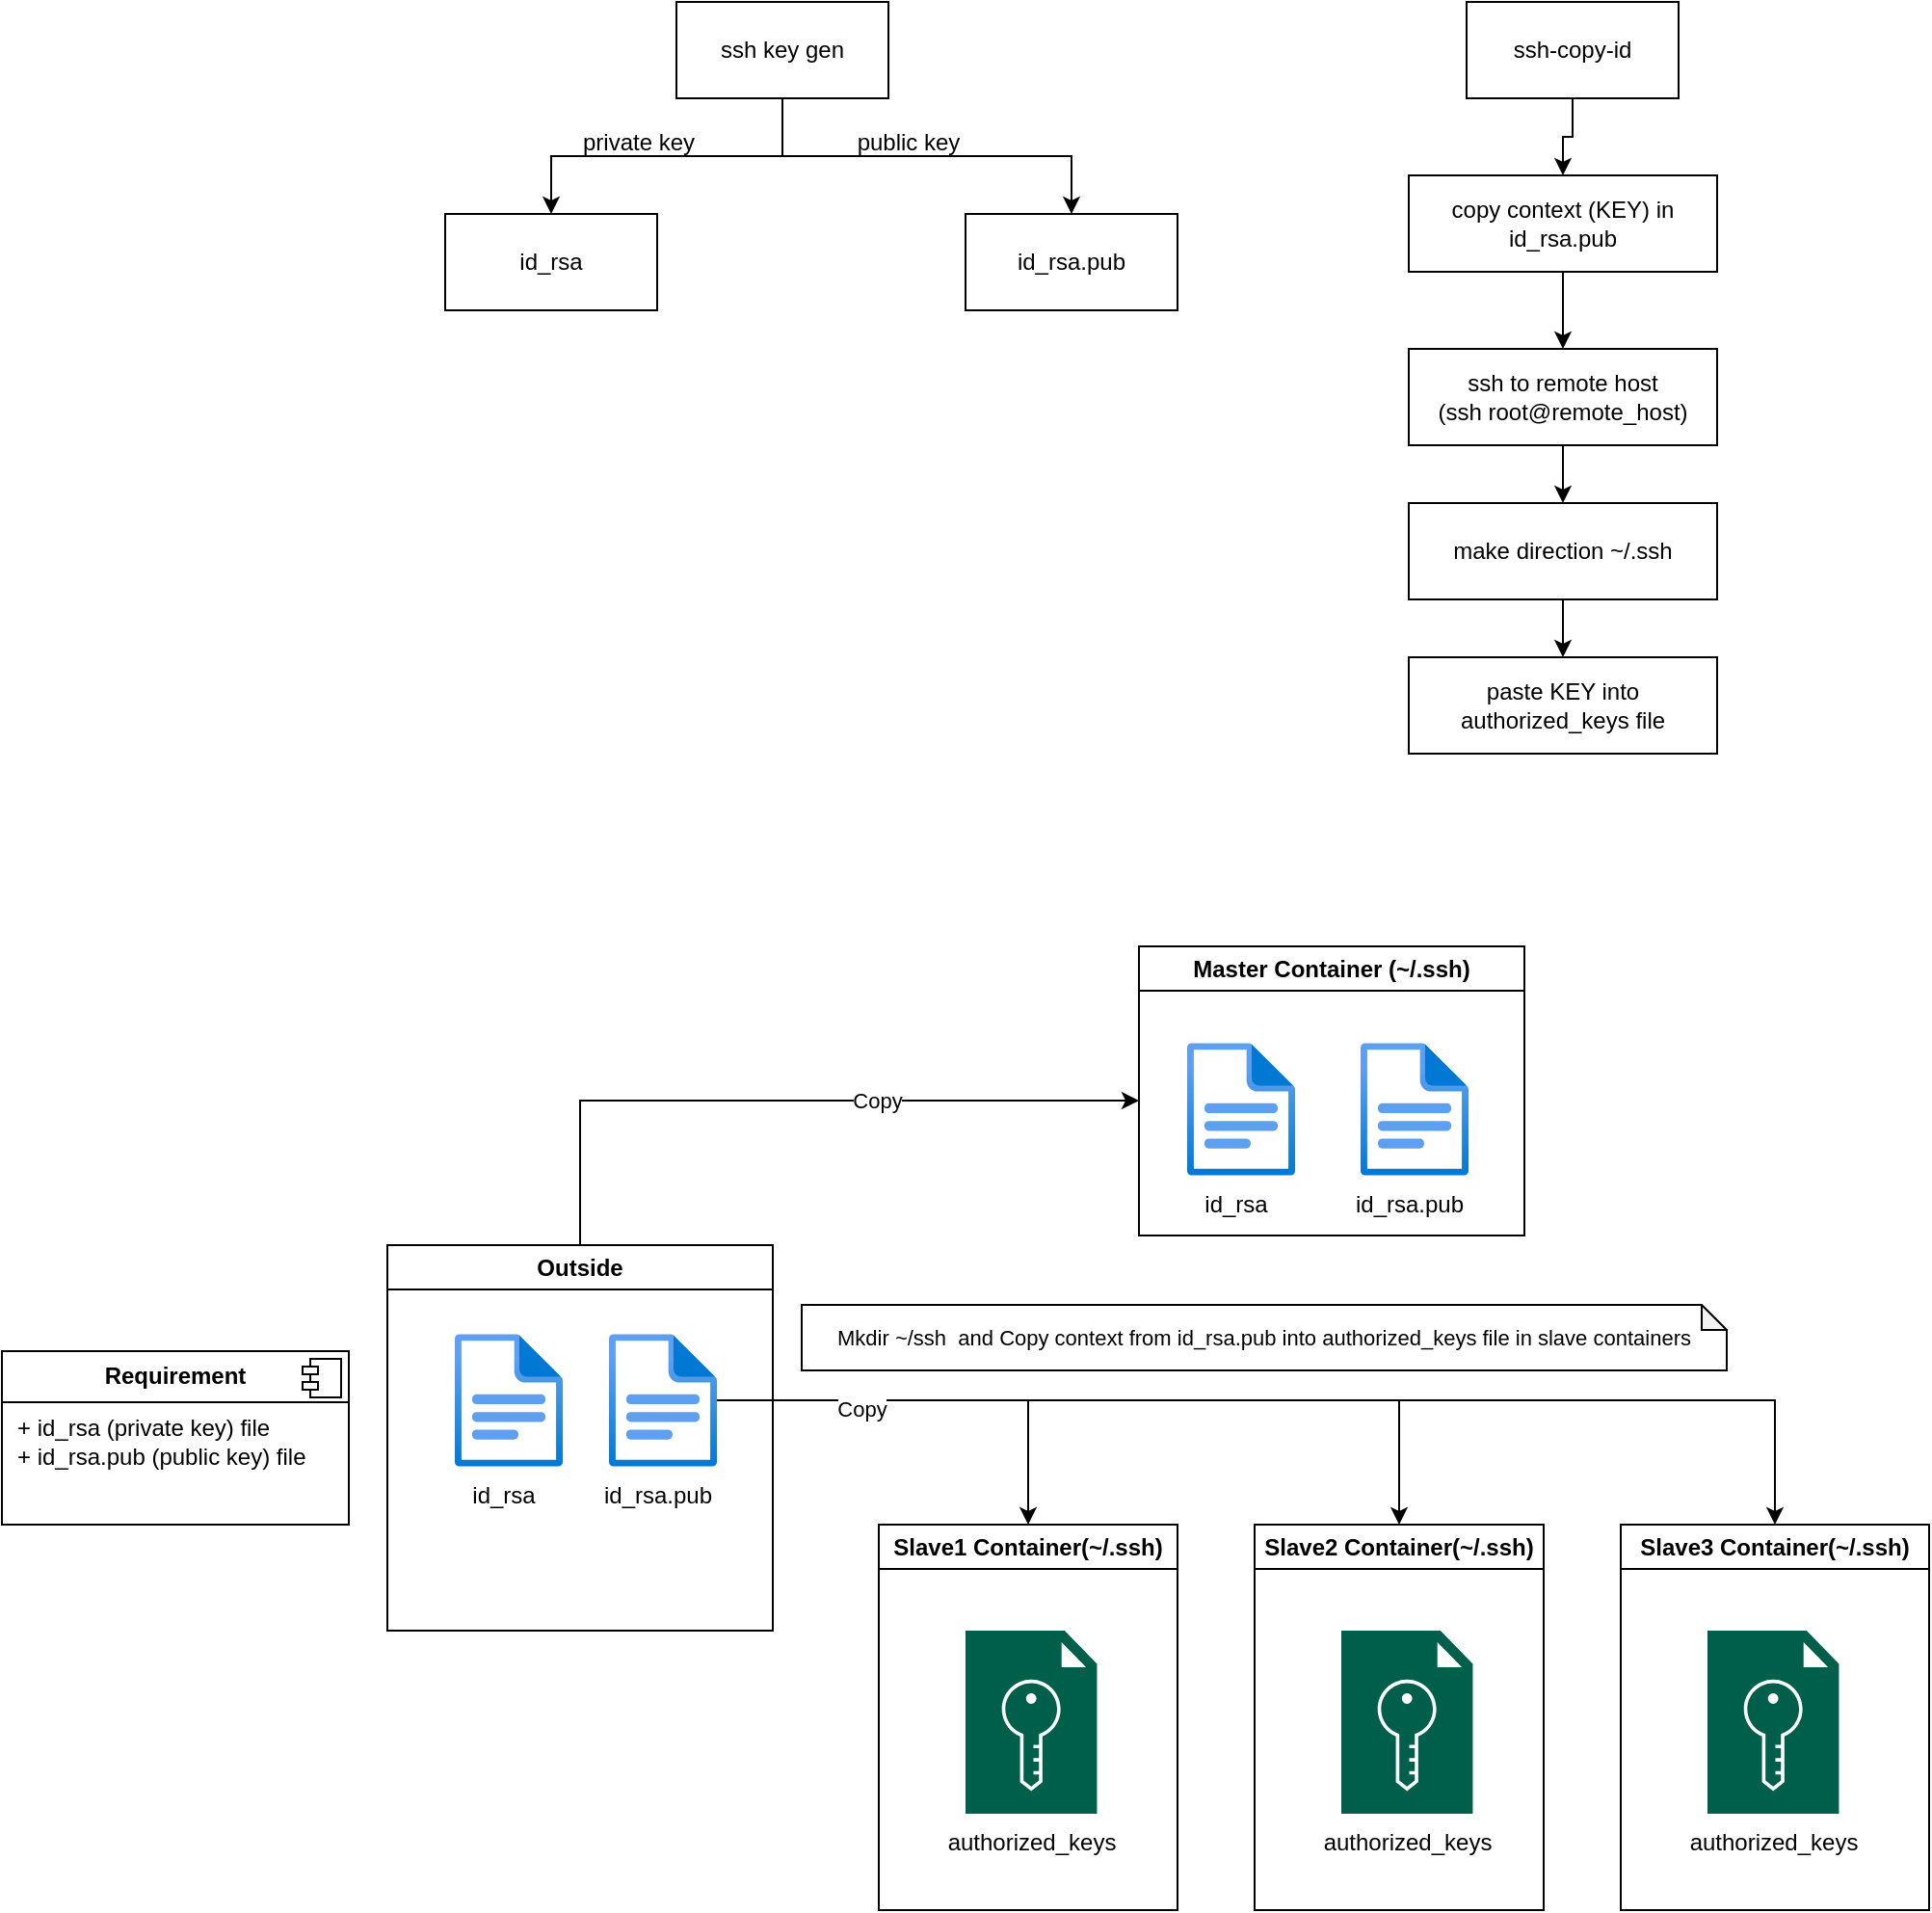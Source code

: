 <mxfile version="26.0.11">
  <diagram name="Page-1" id="CFwmiOBn1drrkZe7O-3P">
    <mxGraphModel dx="1400" dy="767" grid="1" gridSize="10" guides="1" tooltips="1" connect="1" arrows="1" fold="1" page="1" pageScale="1" pageWidth="850" pageHeight="1100" math="0" shadow="0">
      <root>
        <mxCell id="0" />
        <mxCell id="1" parent="0" />
        <mxCell id="nB6Ss98Y1P9h_fkeUMrp-2" value="id_rsa" style="html=1;whiteSpace=wrap;" vertex="1" parent="1">
          <mxGeometry x="240" y="170" width="110" height="50" as="geometry" />
        </mxCell>
        <mxCell id="nB6Ss98Y1P9h_fkeUMrp-5" style="edgeStyle=orthogonalEdgeStyle;rounded=0;orthogonalLoop=1;jettySize=auto;html=1;exitX=0.5;exitY=1;exitDx=0;exitDy=0;" edge="1" parent="1" source="nB6Ss98Y1P9h_fkeUMrp-3" target="nB6Ss98Y1P9h_fkeUMrp-2">
          <mxGeometry relative="1" as="geometry" />
        </mxCell>
        <mxCell id="nB6Ss98Y1P9h_fkeUMrp-6" style="edgeStyle=orthogonalEdgeStyle;rounded=0;orthogonalLoop=1;jettySize=auto;html=1;exitX=0.5;exitY=1;exitDx=0;exitDy=0;" edge="1" parent="1" source="nB6Ss98Y1P9h_fkeUMrp-3" target="nB6Ss98Y1P9h_fkeUMrp-4">
          <mxGeometry relative="1" as="geometry" />
        </mxCell>
        <mxCell id="nB6Ss98Y1P9h_fkeUMrp-3" value="ssh key gen" style="html=1;whiteSpace=wrap;" vertex="1" parent="1">
          <mxGeometry x="360" y="60" width="110" height="50" as="geometry" />
        </mxCell>
        <mxCell id="nB6Ss98Y1P9h_fkeUMrp-4" value="id_rsa.pub" style="html=1;whiteSpace=wrap;" vertex="1" parent="1">
          <mxGeometry x="510" y="170" width="110" height="50" as="geometry" />
        </mxCell>
        <mxCell id="nB6Ss98Y1P9h_fkeUMrp-7" value="public key" style="text;html=1;align=center;verticalAlign=middle;resizable=0;points=[];autosize=1;strokeColor=none;fillColor=none;" vertex="1" parent="1">
          <mxGeometry x="440" y="118" width="80" height="30" as="geometry" />
        </mxCell>
        <mxCell id="nB6Ss98Y1P9h_fkeUMrp-8" value="private key" style="text;html=1;align=center;verticalAlign=middle;resizable=0;points=[];autosize=1;strokeColor=none;fillColor=none;" vertex="1" parent="1">
          <mxGeometry x="300" y="118" width="80" height="30" as="geometry" />
        </mxCell>
        <mxCell id="nB6Ss98Y1P9h_fkeUMrp-15" style="edgeStyle=orthogonalEdgeStyle;rounded=0;orthogonalLoop=1;jettySize=auto;html=1;" edge="1" parent="1" source="nB6Ss98Y1P9h_fkeUMrp-9" target="nB6Ss98Y1P9h_fkeUMrp-10">
          <mxGeometry relative="1" as="geometry" />
        </mxCell>
        <mxCell id="nB6Ss98Y1P9h_fkeUMrp-9" value="ssh-copy-id" style="html=1;whiteSpace=wrap;" vertex="1" parent="1">
          <mxGeometry x="770" y="60" width="110" height="50" as="geometry" />
        </mxCell>
        <mxCell id="nB6Ss98Y1P9h_fkeUMrp-16" style="edgeStyle=orthogonalEdgeStyle;rounded=0;orthogonalLoop=1;jettySize=auto;html=1;" edge="1" parent="1" source="nB6Ss98Y1P9h_fkeUMrp-10" target="nB6Ss98Y1P9h_fkeUMrp-11">
          <mxGeometry relative="1" as="geometry" />
        </mxCell>
        <mxCell id="nB6Ss98Y1P9h_fkeUMrp-10" value="copy context (KEY) in id_rsa.pub" style="html=1;whiteSpace=wrap;" vertex="1" parent="1">
          <mxGeometry x="740" y="150" width="160" height="50" as="geometry" />
        </mxCell>
        <mxCell id="nB6Ss98Y1P9h_fkeUMrp-17" style="edgeStyle=orthogonalEdgeStyle;rounded=0;orthogonalLoop=1;jettySize=auto;html=1;" edge="1" parent="1" source="nB6Ss98Y1P9h_fkeUMrp-11" target="nB6Ss98Y1P9h_fkeUMrp-12">
          <mxGeometry relative="1" as="geometry" />
        </mxCell>
        <mxCell id="nB6Ss98Y1P9h_fkeUMrp-11" value="ssh to remote host&lt;div&gt;(ssh root@remote_host)&lt;/div&gt;" style="html=1;whiteSpace=wrap;" vertex="1" parent="1">
          <mxGeometry x="740" y="240" width="160" height="50" as="geometry" />
        </mxCell>
        <mxCell id="nB6Ss98Y1P9h_fkeUMrp-18" style="edgeStyle=orthogonalEdgeStyle;rounded=0;orthogonalLoop=1;jettySize=auto;html=1;entryX=0.5;entryY=0;entryDx=0;entryDy=0;" edge="1" parent="1" source="nB6Ss98Y1P9h_fkeUMrp-12" target="nB6Ss98Y1P9h_fkeUMrp-13">
          <mxGeometry relative="1" as="geometry" />
        </mxCell>
        <mxCell id="nB6Ss98Y1P9h_fkeUMrp-12" value="make direction ~/.ssh" style="html=1;whiteSpace=wrap;" vertex="1" parent="1">
          <mxGeometry x="740" y="320" width="160" height="50" as="geometry" />
        </mxCell>
        <mxCell id="nB6Ss98Y1P9h_fkeUMrp-13" value="paste KEY into authorized_keys file" style="html=1;whiteSpace=wrap;" vertex="1" parent="1">
          <mxGeometry x="740" y="400" width="160" height="50" as="geometry" />
        </mxCell>
        <mxCell id="nB6Ss98Y1P9h_fkeUMrp-19" value="&lt;p style=&quot;margin:0px;margin-top:6px;text-align:center;&quot;&gt;&lt;b&gt;Requirement&lt;/b&gt;&lt;/p&gt;&lt;hr size=&quot;1&quot; style=&quot;border-style:solid;&quot;&gt;&lt;p style=&quot;margin:0px;margin-left:8px;&quot;&gt;+ id_rsa (private key) file&lt;/p&gt;&lt;p style=&quot;margin:0px;margin-left:8px;&quot;&gt;+ id_rsa.pub (public key) file&lt;/p&gt;&lt;p style=&quot;margin:0px;margin-left:8px;&quot;&gt;&lt;br&gt;&lt;/p&gt;" style="align=left;overflow=fill;html=1;dropTarget=0;whiteSpace=wrap;" vertex="1" parent="1">
          <mxGeometry x="10" y="760" width="180" height="90" as="geometry" />
        </mxCell>
        <mxCell id="nB6Ss98Y1P9h_fkeUMrp-20" value="" style="shape=component;jettyWidth=8;jettyHeight=4;" vertex="1" parent="nB6Ss98Y1P9h_fkeUMrp-19">
          <mxGeometry x="1" width="20" height="20" relative="1" as="geometry">
            <mxPoint x="-24" y="4" as="offset" />
          </mxGeometry>
        </mxCell>
        <mxCell id="nB6Ss98Y1P9h_fkeUMrp-32" value="Master Container (~/.ssh)" style="swimlane;whiteSpace=wrap;html=1;" vertex="1" parent="1">
          <mxGeometry x="600" y="550" width="200" height="150" as="geometry" />
        </mxCell>
        <mxCell id="nB6Ss98Y1P9h_fkeUMrp-33" value="" style="group" vertex="1" connectable="0" parent="nB6Ss98Y1P9h_fkeUMrp-32">
          <mxGeometry x="20" y="50" width="61" height="99" as="geometry" />
        </mxCell>
        <mxCell id="nB6Ss98Y1P9h_fkeUMrp-34" value="" style="image;aspect=fixed;html=1;points=[];align=center;fontSize=12;image=img/lib/azure2/general/File.svg;" vertex="1" parent="nB6Ss98Y1P9h_fkeUMrp-33">
          <mxGeometry x="5" width="56.0" height="69" as="geometry" />
        </mxCell>
        <mxCell id="nB6Ss98Y1P9h_fkeUMrp-35" value="id_rsa" style="text;html=1;align=center;verticalAlign=middle;resizable=0;points=[];autosize=1;strokeColor=none;fillColor=none;" vertex="1" parent="nB6Ss98Y1P9h_fkeUMrp-33">
          <mxGeometry y="69" width="60" height="30" as="geometry" />
        </mxCell>
        <mxCell id="nB6Ss98Y1P9h_fkeUMrp-36" value="" style="group" vertex="1" connectable="0" parent="nB6Ss98Y1P9h_fkeUMrp-32">
          <mxGeometry x="110" y="50" width="70" height="99" as="geometry" />
        </mxCell>
        <mxCell id="nB6Ss98Y1P9h_fkeUMrp-37" value="" style="image;aspect=fixed;html=1;points=[];align=center;fontSize=12;image=img/lib/azure2/general/File.svg;" vertex="1" parent="nB6Ss98Y1P9h_fkeUMrp-36">
          <mxGeometry x="5" width="56.0" height="69" as="geometry" />
        </mxCell>
        <mxCell id="nB6Ss98Y1P9h_fkeUMrp-38" value="id_rsa.pub" style="text;html=1;align=center;verticalAlign=middle;resizable=0;points=[];autosize=1;strokeColor=none;fillColor=none;" vertex="1" parent="nB6Ss98Y1P9h_fkeUMrp-36">
          <mxGeometry x="-10" y="69" width="80" height="30" as="geometry" />
        </mxCell>
        <mxCell id="nB6Ss98Y1P9h_fkeUMrp-40" style="edgeStyle=orthogonalEdgeStyle;rounded=0;orthogonalLoop=1;jettySize=auto;html=1;" edge="1" parent="1" source="nB6Ss98Y1P9h_fkeUMrp-39" target="nB6Ss98Y1P9h_fkeUMrp-32">
          <mxGeometry relative="1" as="geometry">
            <Array as="points">
              <mxPoint x="310" y="630" />
            </Array>
          </mxGeometry>
        </mxCell>
        <mxCell id="nB6Ss98Y1P9h_fkeUMrp-41" value="Copy" style="edgeLabel;html=1;align=center;verticalAlign=middle;resizable=0;points=[];" vertex="1" connectable="0" parent="nB6Ss98Y1P9h_fkeUMrp-40">
          <mxGeometry x="0.256" relative="1" as="geometry">
            <mxPoint as="offset" />
          </mxGeometry>
        </mxCell>
        <mxCell id="nB6Ss98Y1P9h_fkeUMrp-39" value="Outside" style="swimlane;whiteSpace=wrap;html=1;startSize=23;" vertex="1" parent="1">
          <mxGeometry x="210" y="705" width="200" height="200" as="geometry" />
        </mxCell>
        <mxCell id="nB6Ss98Y1P9h_fkeUMrp-23" value="" style="group" vertex="1" connectable="0" parent="nB6Ss98Y1P9h_fkeUMrp-39">
          <mxGeometry x="30" y="46" width="61" height="99" as="geometry" />
        </mxCell>
        <mxCell id="nB6Ss98Y1P9h_fkeUMrp-21" value="" style="image;aspect=fixed;html=1;points=[];align=center;fontSize=12;image=img/lib/azure2/general/File.svg;" vertex="1" parent="nB6Ss98Y1P9h_fkeUMrp-23">
          <mxGeometry x="5" width="56.0" height="69" as="geometry" />
        </mxCell>
        <mxCell id="nB6Ss98Y1P9h_fkeUMrp-22" value="id_rsa" style="text;html=1;align=center;verticalAlign=middle;resizable=0;points=[];autosize=1;strokeColor=none;fillColor=none;" vertex="1" parent="nB6Ss98Y1P9h_fkeUMrp-23">
          <mxGeometry y="69" width="60" height="30" as="geometry" />
        </mxCell>
        <mxCell id="nB6Ss98Y1P9h_fkeUMrp-24" value="" style="group" vertex="1" connectable="0" parent="nB6Ss98Y1P9h_fkeUMrp-39">
          <mxGeometry x="110" y="46" width="70" height="99" as="geometry" />
        </mxCell>
        <mxCell id="nB6Ss98Y1P9h_fkeUMrp-25" value="" style="image;aspect=fixed;html=1;points=[];align=center;fontSize=12;image=img/lib/azure2/general/File.svg;" vertex="1" parent="nB6Ss98Y1P9h_fkeUMrp-24">
          <mxGeometry x="5" width="56.0" height="69" as="geometry" />
        </mxCell>
        <mxCell id="nB6Ss98Y1P9h_fkeUMrp-26" value="id_rsa.pub" style="text;html=1;align=center;verticalAlign=middle;resizable=0;points=[];autosize=1;strokeColor=none;fillColor=none;" vertex="1" parent="nB6Ss98Y1P9h_fkeUMrp-24">
          <mxGeometry x="-10" y="69" width="80" height="30" as="geometry" />
        </mxCell>
        <mxCell id="nB6Ss98Y1P9h_fkeUMrp-43" value="Slave1 Container(~/.ssh)" style="swimlane;whiteSpace=wrap;html=1;" vertex="1" parent="1">
          <mxGeometry x="465" y="850" width="155" height="200" as="geometry" />
        </mxCell>
        <mxCell id="nB6Ss98Y1P9h_fkeUMrp-44" value="" style="sketch=0;pointerEvents=1;shadow=0;dashed=0;html=1;strokeColor=none;fillColor=#005F4B;labelPosition=center;verticalLabelPosition=bottom;verticalAlign=top;align=center;outlineConnect=0;shape=mxgraph.veeam2.license_file;" vertex="1" parent="nB6Ss98Y1P9h_fkeUMrp-43">
          <mxGeometry x="45" y="55" width="68.21" height="95" as="geometry" />
        </mxCell>
        <mxCell id="nB6Ss98Y1P9h_fkeUMrp-45" value="authorized_keys" style="text;html=1;align=center;verticalAlign=middle;resizable=0;points=[];autosize=1;strokeColor=none;fillColor=none;" vertex="1" parent="nB6Ss98Y1P9h_fkeUMrp-43">
          <mxGeometry x="24.11" y="150" width="110" height="30" as="geometry" />
        </mxCell>
        <mxCell id="nB6Ss98Y1P9h_fkeUMrp-46" value="Slave2 Container(~/.ssh)" style="swimlane;whiteSpace=wrap;html=1;" vertex="1" parent="1">
          <mxGeometry x="660" y="850" width="150" height="200" as="geometry" />
        </mxCell>
        <mxCell id="nB6Ss98Y1P9h_fkeUMrp-47" value="" style="sketch=0;pointerEvents=1;shadow=0;dashed=0;html=1;strokeColor=none;fillColor=#005F4B;labelPosition=center;verticalLabelPosition=bottom;verticalAlign=top;align=center;outlineConnect=0;shape=mxgraph.veeam2.license_file;" vertex="1" parent="nB6Ss98Y1P9h_fkeUMrp-46">
          <mxGeometry x="45" y="55" width="68.21" height="95" as="geometry" />
        </mxCell>
        <mxCell id="nB6Ss98Y1P9h_fkeUMrp-48" value="authorized_keys" style="text;html=1;align=center;verticalAlign=middle;resizable=0;points=[];autosize=1;strokeColor=none;fillColor=none;" vertex="1" parent="nB6Ss98Y1P9h_fkeUMrp-46">
          <mxGeometry x="24.11" y="150" width="110" height="30" as="geometry" />
        </mxCell>
        <mxCell id="nB6Ss98Y1P9h_fkeUMrp-49" value="Slave3 Container(~/.ssh)" style="swimlane;whiteSpace=wrap;html=1;" vertex="1" parent="1">
          <mxGeometry x="850" y="850" width="160" height="200" as="geometry" />
        </mxCell>
        <mxCell id="nB6Ss98Y1P9h_fkeUMrp-50" value="" style="sketch=0;pointerEvents=1;shadow=0;dashed=0;html=1;strokeColor=none;fillColor=#005F4B;labelPosition=center;verticalLabelPosition=bottom;verticalAlign=top;align=center;outlineConnect=0;shape=mxgraph.veeam2.license_file;" vertex="1" parent="nB6Ss98Y1P9h_fkeUMrp-49">
          <mxGeometry x="45" y="55" width="68.21" height="95" as="geometry" />
        </mxCell>
        <mxCell id="nB6Ss98Y1P9h_fkeUMrp-51" value="authorized_keys" style="text;html=1;align=center;verticalAlign=middle;resizable=0;points=[];autosize=1;strokeColor=none;fillColor=none;" vertex="1" parent="nB6Ss98Y1P9h_fkeUMrp-49">
          <mxGeometry x="24.11" y="150" width="110" height="30" as="geometry" />
        </mxCell>
        <mxCell id="nB6Ss98Y1P9h_fkeUMrp-52" style="edgeStyle=orthogonalEdgeStyle;rounded=0;orthogonalLoop=1;jettySize=auto;html=1;" edge="1" parent="1" source="nB6Ss98Y1P9h_fkeUMrp-25" target="nB6Ss98Y1P9h_fkeUMrp-43">
          <mxGeometry relative="1" as="geometry" />
        </mxCell>
        <mxCell id="nB6Ss98Y1P9h_fkeUMrp-53" style="edgeStyle=orthogonalEdgeStyle;rounded=0;orthogonalLoop=1;jettySize=auto;html=1;" edge="1" parent="1" source="nB6Ss98Y1P9h_fkeUMrp-25" target="nB6Ss98Y1P9h_fkeUMrp-46">
          <mxGeometry relative="1" as="geometry" />
        </mxCell>
        <mxCell id="nB6Ss98Y1P9h_fkeUMrp-55" style="edgeStyle=orthogonalEdgeStyle;rounded=0;orthogonalLoop=1;jettySize=auto;html=1;" edge="1" parent="1" source="nB6Ss98Y1P9h_fkeUMrp-25" target="nB6Ss98Y1P9h_fkeUMrp-49">
          <mxGeometry relative="1" as="geometry" />
        </mxCell>
        <mxCell id="nB6Ss98Y1P9h_fkeUMrp-59" value="Copy" style="edgeLabel;html=1;align=center;verticalAlign=middle;resizable=0;points=[];" vertex="1" connectable="0" parent="nB6Ss98Y1P9h_fkeUMrp-55">
          <mxGeometry x="-0.755" y="-4" relative="1" as="geometry">
            <mxPoint as="offset" />
          </mxGeometry>
        </mxCell>
        <mxCell id="nB6Ss98Y1P9h_fkeUMrp-57" value="&lt;span style=&quot;font-size: 11px; text-wrap-mode: nowrap; background-color: rgb(255, 255, 255);&quot;&gt;Mkdir ~/ssh&amp;nbsp; and Copy context from id_rsa.pub into authorized_keys file in slave containers&lt;/span&gt;" style="shape=note;whiteSpace=wrap;html=1;backgroundOutline=1;darkOpacity=0.05;size=13;" vertex="1" parent="1">
          <mxGeometry x="425" y="736" width="480" height="34" as="geometry" />
        </mxCell>
      </root>
    </mxGraphModel>
  </diagram>
</mxfile>
